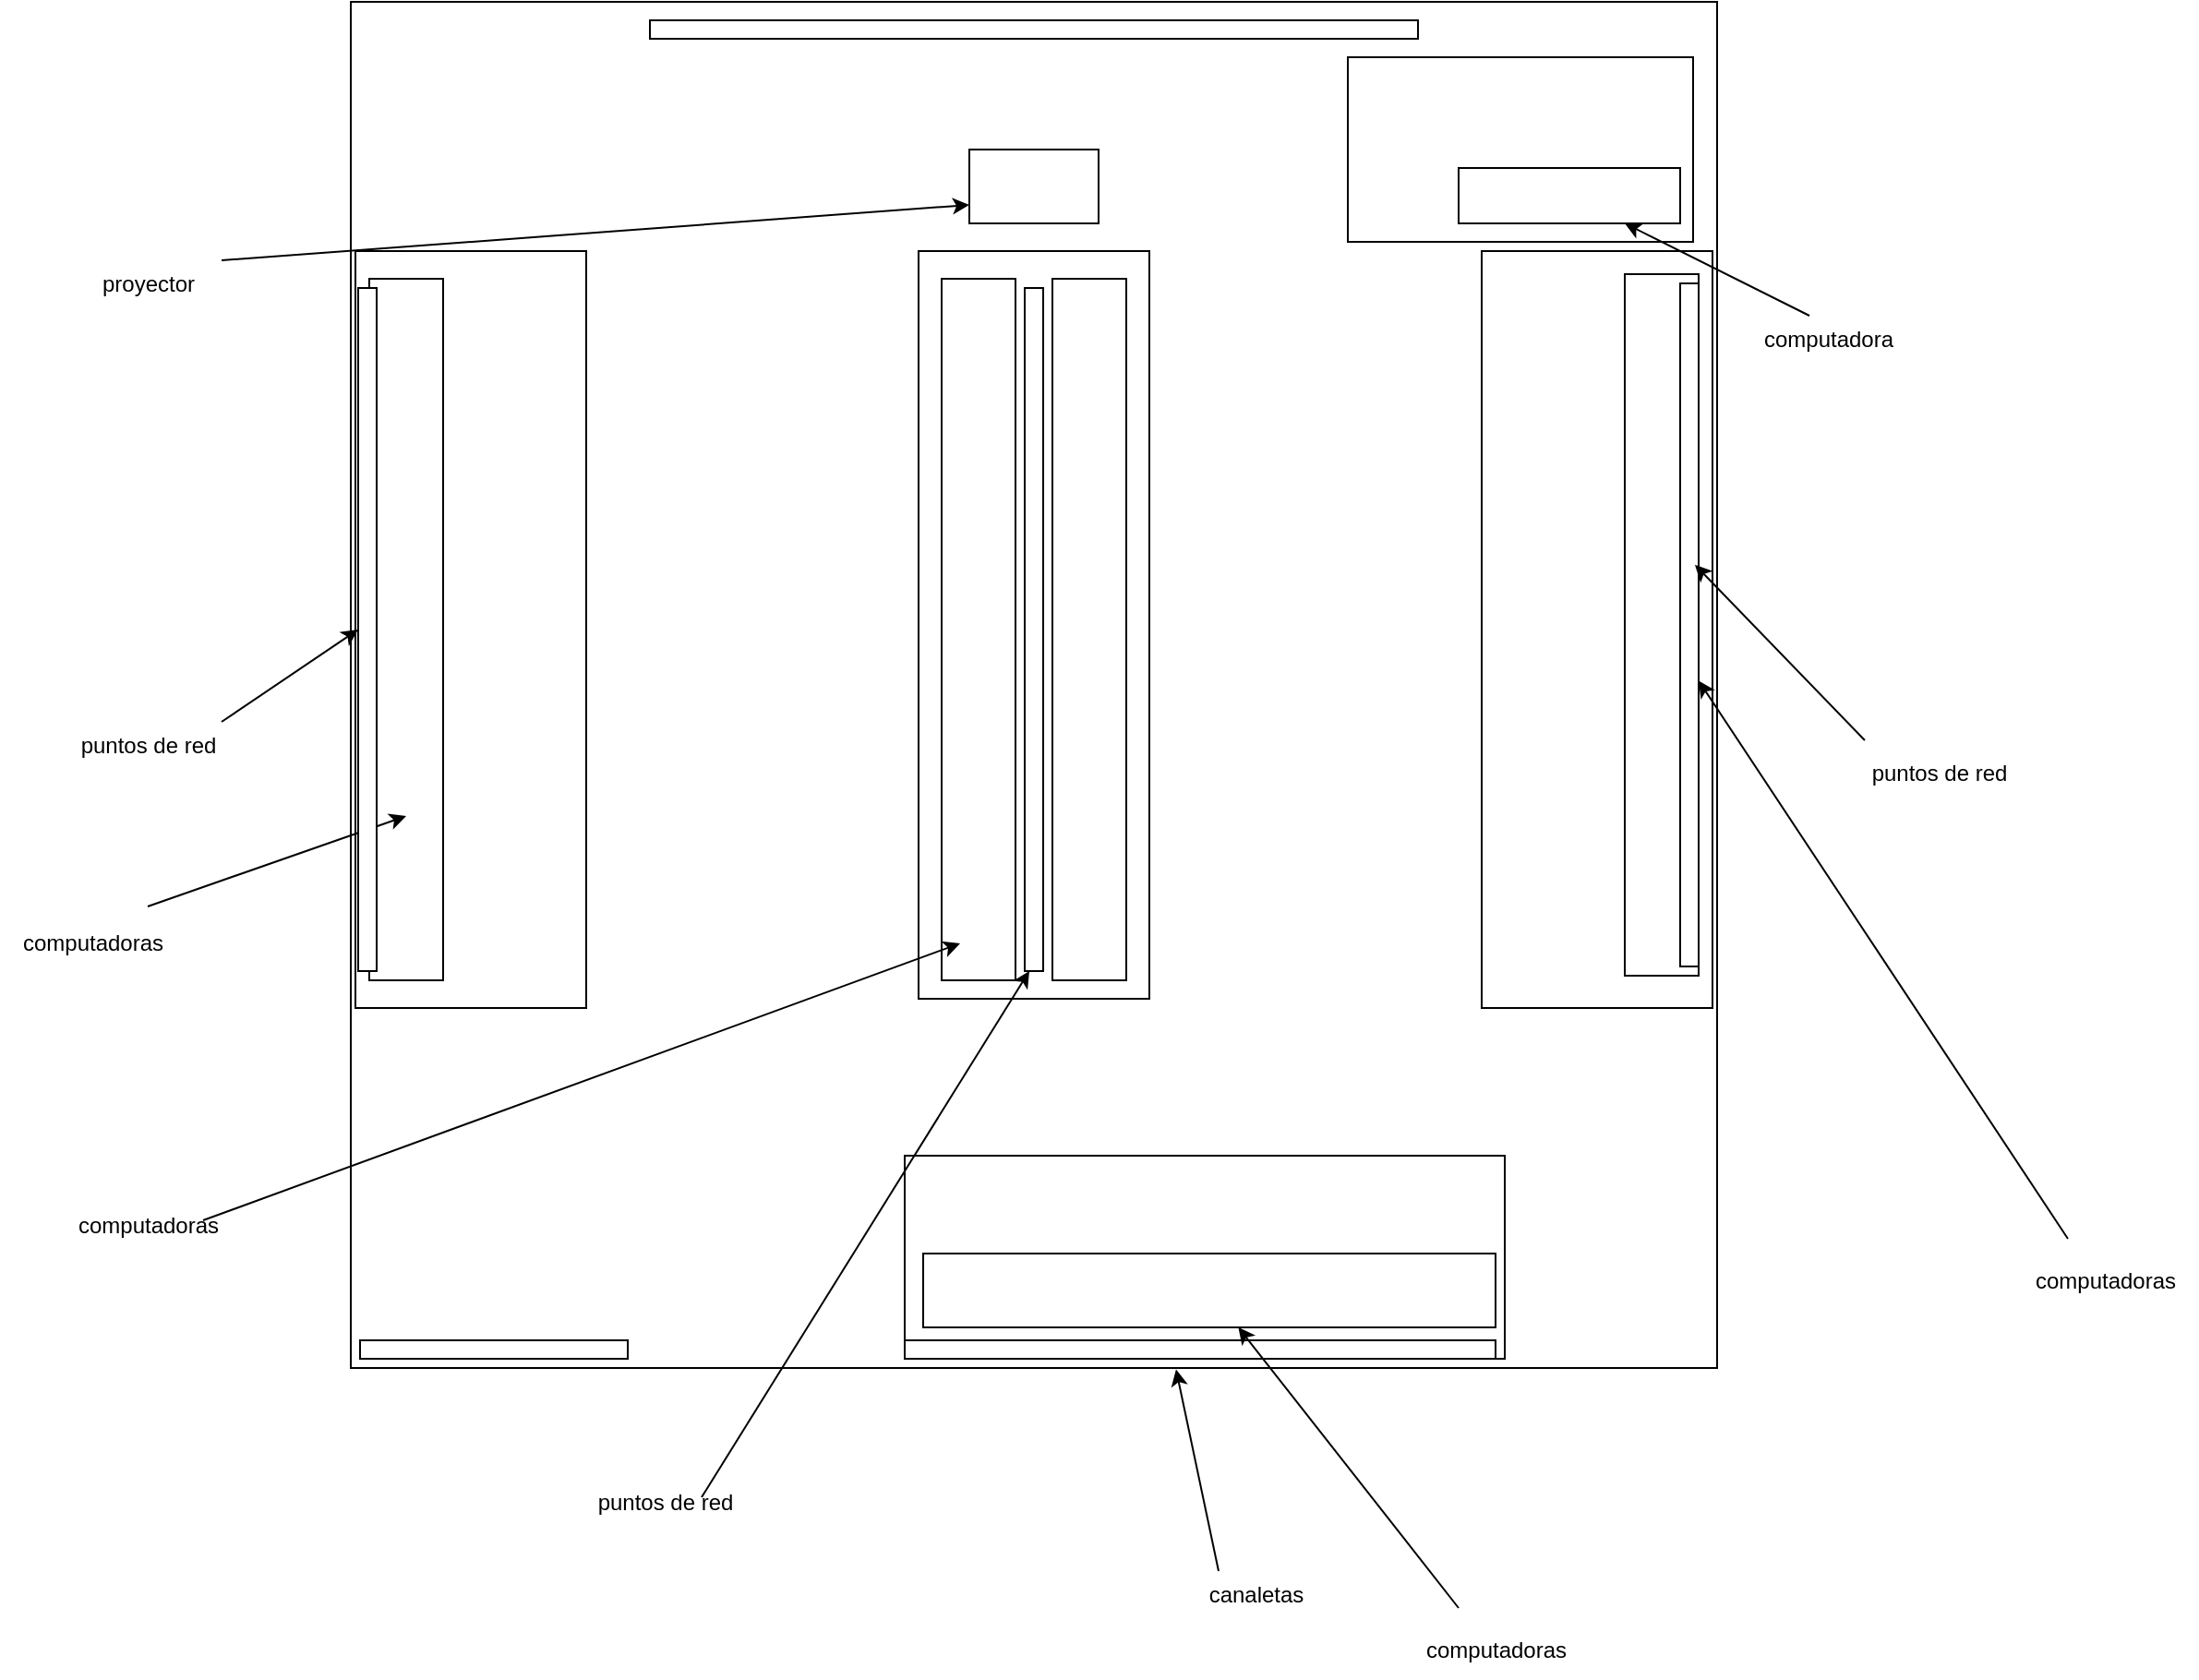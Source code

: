 <mxfile version="21.6.5" type="device">
  <diagram name="Página-1" id="TuBQ5w-E_DPlTKTQvKG0">
    <mxGraphModel dx="1668" dy="974" grid="1" gridSize="10" guides="1" tooltips="1" connect="1" arrows="1" fold="1" page="1" pageScale="1" pageWidth="827" pageHeight="1169" math="0" shadow="0">
      <root>
        <mxCell id="0" />
        <mxCell id="1" parent="0" />
        <mxCell id="9gl3TJPs-4eCJ7iKC4hd-1" value="" style="whiteSpace=wrap;html=1;aspect=fixed;" vertex="1" parent="1">
          <mxGeometry x="220" y="60" width="740" height="740" as="geometry" />
        </mxCell>
        <mxCell id="9gl3TJPs-4eCJ7iKC4hd-2" value="" style="rounded=0;whiteSpace=wrap;html=1;rotation=90;" vertex="1" parent="1">
          <mxGeometry x="387.5" y="335" width="405" height="125" as="geometry" />
        </mxCell>
        <mxCell id="9gl3TJPs-4eCJ7iKC4hd-3" value="" style="rounded=0;whiteSpace=wrap;html=1;rotation=90;" vertex="1" parent="1">
          <mxGeometry x="690" y="337.5" width="410" height="125" as="geometry" />
        </mxCell>
        <mxCell id="9gl3TJPs-4eCJ7iKC4hd-4" value="" style="rounded=0;whiteSpace=wrap;html=1;rotation=90;" vertex="1" parent="1">
          <mxGeometry x="80" y="337.5" width="410" height="125" as="geometry" />
        </mxCell>
        <mxCell id="9gl3TJPs-4eCJ7iKC4hd-5" value="" style="rounded=0;whiteSpace=wrap;html=1;rotation=-180;" vertex="1" parent="1">
          <mxGeometry x="520" y="685" width="325" height="110" as="geometry" />
        </mxCell>
        <mxCell id="9gl3TJPs-4eCJ7iKC4hd-6" value="" style="rounded=0;whiteSpace=wrap;html=1;" vertex="1" parent="1">
          <mxGeometry x="225" y="785" width="145" height="10" as="geometry" />
        </mxCell>
        <mxCell id="9gl3TJPs-4eCJ7iKC4hd-7" value="" style="rounded=0;whiteSpace=wrap;html=1;" vertex="1" parent="1">
          <mxGeometry x="520" y="785" width="320" height="10" as="geometry" />
        </mxCell>
        <mxCell id="9gl3TJPs-4eCJ7iKC4hd-8" value="" style="endArrow=classic;html=1;rounded=0;entryX=0.604;entryY=1.001;entryDx=0;entryDy=0;entryPerimeter=0;" edge="1" parent="1" target="9gl3TJPs-4eCJ7iKC4hd-1">
          <mxGeometry width="50" height="50" relative="1" as="geometry">
            <mxPoint x="690" y="910" as="sourcePoint" />
            <mxPoint x="740" y="860" as="targetPoint" />
          </mxGeometry>
        </mxCell>
        <mxCell id="9gl3TJPs-4eCJ7iKC4hd-9" value="canaletas" style="text;html=1;align=center;verticalAlign=middle;resizable=0;points=[];autosize=1;strokeColor=none;fillColor=none;" vertex="1" parent="1">
          <mxGeometry x="675" y="908" width="70" height="30" as="geometry" />
        </mxCell>
        <mxCell id="9gl3TJPs-4eCJ7iKC4hd-10" value="" style="rounded=0;whiteSpace=wrap;html=1;rotation=90;" vertex="1" parent="1">
          <mxGeometry x="370" y="380" width="380" height="40" as="geometry" />
        </mxCell>
        <mxCell id="9gl3TJPs-4eCJ7iKC4hd-11" value="" style="rounded=0;whiteSpace=wrap;html=1;rotation=90;" vertex="1" parent="1">
          <mxGeometry x="430" y="380" width="380" height="40" as="geometry" />
        </mxCell>
        <mxCell id="9gl3TJPs-4eCJ7iKC4hd-12" value="" style="rounded=0;whiteSpace=wrap;html=1;rotation=90;" vertex="1" parent="1">
          <mxGeometry x="60" y="380" width="380" height="40" as="geometry" />
        </mxCell>
        <mxCell id="9gl3TJPs-4eCJ7iKC4hd-13" value="" style="rounded=0;whiteSpace=wrap;html=1;rotation=90;" vertex="1" parent="1">
          <mxGeometry x="740" y="377.5" width="380" height="40" as="geometry" />
        </mxCell>
        <mxCell id="9gl3TJPs-4eCJ7iKC4hd-14" value="" style="rounded=0;whiteSpace=wrap;html=1;" vertex="1" parent="1">
          <mxGeometry x="382" y="70" width="416" height="10" as="geometry" />
        </mxCell>
        <mxCell id="9gl3TJPs-4eCJ7iKC4hd-15" value="" style="rounded=0;whiteSpace=wrap;html=1;" vertex="1" parent="1">
          <mxGeometry x="760" y="90" width="187" height="100" as="geometry" />
        </mxCell>
        <mxCell id="9gl3TJPs-4eCJ7iKC4hd-16" value="" style="endArrow=classic;html=1;rounded=0;" edge="1" parent="1">
          <mxGeometry width="50" height="50" relative="1" as="geometry">
            <mxPoint x="140" y="720" as="sourcePoint" />
            <mxPoint x="550" y="570" as="targetPoint" />
          </mxGeometry>
        </mxCell>
        <mxCell id="9gl3TJPs-4eCJ7iKC4hd-17" value="computadoras" style="text;html=1;align=center;verticalAlign=middle;resizable=0;points=[];autosize=1;strokeColor=none;fillColor=none;" vertex="1" parent="1">
          <mxGeometry x="60" y="708" width="100" height="30" as="geometry" />
        </mxCell>
        <mxCell id="9gl3TJPs-4eCJ7iKC4hd-18" value="" style="endArrow=classic;html=1;rounded=0;" edge="1" parent="1">
          <mxGeometry width="50" height="50" relative="1" as="geometry">
            <mxPoint x="110" y="550" as="sourcePoint" />
            <mxPoint x="250" y="501" as="targetPoint" />
          </mxGeometry>
        </mxCell>
        <mxCell id="9gl3TJPs-4eCJ7iKC4hd-19" value="computadoras" style="text;html=1;align=center;verticalAlign=middle;resizable=0;points=[];autosize=1;strokeColor=none;fillColor=none;" vertex="1" parent="1">
          <mxGeometry x="30" y="555" width="100" height="30" as="geometry" />
        </mxCell>
        <mxCell id="9gl3TJPs-4eCJ7iKC4hd-22" value="" style="endArrow=classic;html=1;rounded=0;" edge="1" parent="1" target="9gl3TJPs-4eCJ7iKC4hd-13">
          <mxGeometry width="50" height="50" relative="1" as="geometry">
            <mxPoint x="1150" y="730" as="sourcePoint" />
            <mxPoint x="1560" y="580" as="targetPoint" />
          </mxGeometry>
        </mxCell>
        <mxCell id="9gl3TJPs-4eCJ7iKC4hd-23" value="computadoras" style="text;html=1;align=center;verticalAlign=middle;resizable=0;points=[];autosize=1;strokeColor=none;fillColor=none;" vertex="1" parent="1">
          <mxGeometry x="1120" y="738" width="100" height="30" as="geometry" />
        </mxCell>
        <mxCell id="9gl3TJPs-4eCJ7iKC4hd-24" value="" style="rounded=0;whiteSpace=wrap;html=1;" vertex="1" parent="1">
          <mxGeometry x="820" y="150" width="120" height="30" as="geometry" />
        </mxCell>
        <mxCell id="9gl3TJPs-4eCJ7iKC4hd-25" value="" style="endArrow=classic;html=1;rounded=0;" edge="1" parent="1" target="9gl3TJPs-4eCJ7iKC4hd-24">
          <mxGeometry width="50" height="50" relative="1" as="geometry">
            <mxPoint x="1010" y="230" as="sourcePoint" />
            <mxPoint x="1140" y="180" as="targetPoint" />
          </mxGeometry>
        </mxCell>
        <mxCell id="9gl3TJPs-4eCJ7iKC4hd-26" value="computadora" style="text;html=1;align=center;verticalAlign=middle;resizable=0;points=[];autosize=1;strokeColor=none;fillColor=none;" vertex="1" parent="1">
          <mxGeometry x="975" y="228" width="90" height="30" as="geometry" />
        </mxCell>
        <mxCell id="9gl3TJPs-4eCJ7iKC4hd-27" value="" style="rounded=0;whiteSpace=wrap;html=1;rotation=90;" vertex="1" parent="1">
          <mxGeometry x="405" y="395" width="370" height="10" as="geometry" />
        </mxCell>
        <mxCell id="9gl3TJPs-4eCJ7iKC4hd-30" value="" style="rounded=0;whiteSpace=wrap;html=1;rotation=90;" vertex="1" parent="1">
          <mxGeometry x="760" y="392.5" width="370" height="10" as="geometry" />
        </mxCell>
        <mxCell id="9gl3TJPs-4eCJ7iKC4hd-31" value="" style="rounded=0;whiteSpace=wrap;html=1;rotation=90;" vertex="1" parent="1">
          <mxGeometry x="44" y="395" width="370" height="10" as="geometry" />
        </mxCell>
        <mxCell id="9gl3TJPs-4eCJ7iKC4hd-32" value="" style="endArrow=classic;html=1;rounded=0;entryX=1;entryY=0.75;entryDx=0;entryDy=0;" edge="1" parent="1" target="9gl3TJPs-4eCJ7iKC4hd-27">
          <mxGeometry width="50" height="50" relative="1" as="geometry">
            <mxPoint x="410" y="870" as="sourcePoint" />
            <mxPoint x="510" y="870" as="targetPoint" />
          </mxGeometry>
        </mxCell>
        <mxCell id="9gl3TJPs-4eCJ7iKC4hd-33" value="puntos de red" style="text;html=1;align=center;verticalAlign=middle;resizable=0;points=[];autosize=1;strokeColor=none;fillColor=none;" vertex="1" parent="1">
          <mxGeometry x="340" y="858" width="100" height="30" as="geometry" />
        </mxCell>
        <mxCell id="9gl3TJPs-4eCJ7iKC4hd-34" value="" style="endArrow=classic;html=1;rounded=0;entryX=0.5;entryY=1;entryDx=0;entryDy=0;" edge="1" parent="1" target="9gl3TJPs-4eCJ7iKC4hd-31">
          <mxGeometry width="50" height="50" relative="1" as="geometry">
            <mxPoint x="150" y="450" as="sourcePoint" />
            <mxPoint x="140" y="390" as="targetPoint" />
          </mxGeometry>
        </mxCell>
        <mxCell id="9gl3TJPs-4eCJ7iKC4hd-35" value="puntos de red" style="text;html=1;align=center;verticalAlign=middle;resizable=0;points=[];autosize=1;strokeColor=none;fillColor=none;" vertex="1" parent="1">
          <mxGeometry x="60" y="448" width="100" height="30" as="geometry" />
        </mxCell>
        <mxCell id="9gl3TJPs-4eCJ7iKC4hd-36" value="" style="endArrow=classic;html=1;rounded=0;entryX=0.412;entryY=0.2;entryDx=0;entryDy=0;entryPerimeter=0;" edge="1" parent="1" target="9gl3TJPs-4eCJ7iKC4hd-30">
          <mxGeometry width="50" height="50" relative="1" as="geometry">
            <mxPoint x="1040" y="460" as="sourcePoint" />
            <mxPoint x="1160" y="470" as="targetPoint" />
          </mxGeometry>
        </mxCell>
        <mxCell id="9gl3TJPs-4eCJ7iKC4hd-37" value="puntos de red&lt;br&gt;" style="text;html=1;align=center;verticalAlign=middle;resizable=0;points=[];autosize=1;strokeColor=none;fillColor=none;" vertex="1" parent="1">
          <mxGeometry x="1030" y="462.5" width="100" height="30" as="geometry" />
        </mxCell>
        <mxCell id="9gl3TJPs-4eCJ7iKC4hd-38" value="" style="rounded=0;whiteSpace=wrap;html=1;rotation=0;" vertex="1" parent="1">
          <mxGeometry x="530" y="738" width="310" height="40" as="geometry" />
        </mxCell>
        <mxCell id="9gl3TJPs-4eCJ7iKC4hd-39" value="" style="endArrow=classic;html=1;rounded=0;" edge="1" parent="1" target="9gl3TJPs-4eCJ7iKC4hd-38">
          <mxGeometry width="50" height="50" relative="1" as="geometry">
            <mxPoint x="820" y="930" as="sourcePoint" />
            <mxPoint x="870" y="880" as="targetPoint" />
          </mxGeometry>
        </mxCell>
        <mxCell id="9gl3TJPs-4eCJ7iKC4hd-40" value="computadoras" style="text;html=1;align=center;verticalAlign=middle;resizable=0;points=[];autosize=1;strokeColor=none;fillColor=none;" vertex="1" parent="1">
          <mxGeometry x="790" y="938" width="100" height="30" as="geometry" />
        </mxCell>
        <mxCell id="9gl3TJPs-4eCJ7iKC4hd-41" value="" style="rounded=0;whiteSpace=wrap;html=1;" vertex="1" parent="1">
          <mxGeometry x="555" y="140" width="70" height="40" as="geometry" />
        </mxCell>
        <mxCell id="9gl3TJPs-4eCJ7iKC4hd-42" value="" style="endArrow=classic;html=1;rounded=0;entryX=0;entryY=0.75;entryDx=0;entryDy=0;" edge="1" parent="1" target="9gl3TJPs-4eCJ7iKC4hd-41">
          <mxGeometry width="50" height="50" relative="1" as="geometry">
            <mxPoint x="150" y="200" as="sourcePoint" />
            <mxPoint x="630" y="300" as="targetPoint" />
          </mxGeometry>
        </mxCell>
        <mxCell id="9gl3TJPs-4eCJ7iKC4hd-43" value="proyector" style="text;html=1;align=center;verticalAlign=middle;resizable=0;points=[];autosize=1;strokeColor=none;fillColor=none;" vertex="1" parent="1">
          <mxGeometry x="75" y="198" width="70" height="30" as="geometry" />
        </mxCell>
      </root>
    </mxGraphModel>
  </diagram>
</mxfile>
